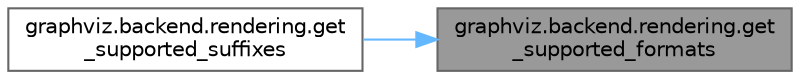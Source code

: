 digraph "graphviz.backend.rendering.get_supported_formats"
{
 // LATEX_PDF_SIZE
  bgcolor="transparent";
  edge [fontname=Helvetica,fontsize=10,labelfontname=Helvetica,labelfontsize=10];
  node [fontname=Helvetica,fontsize=10,shape=box,height=0.2,width=0.4];
  rankdir="RL";
  Node1 [id="Node000001",label="graphviz.backend.rendering.get\l_supported_formats",height=0.2,width=0.4,color="gray40", fillcolor="grey60", style="filled", fontcolor="black",tooltip=" "];
  Node1 -> Node2 [id="edge1_Node000001_Node000002",dir="back",color="steelblue1",style="solid",tooltip=" "];
  Node2 [id="Node000002",label="graphviz.backend.rendering.get\l_supported_suffixes",height=0.2,width=0.4,color="grey40", fillcolor="white", style="filled",URL="$namespacegraphviz_1_1backend_1_1rendering.html#aef7b6b52641bf35c3f4abb75ae517bd8",tooltip=" "];
}
